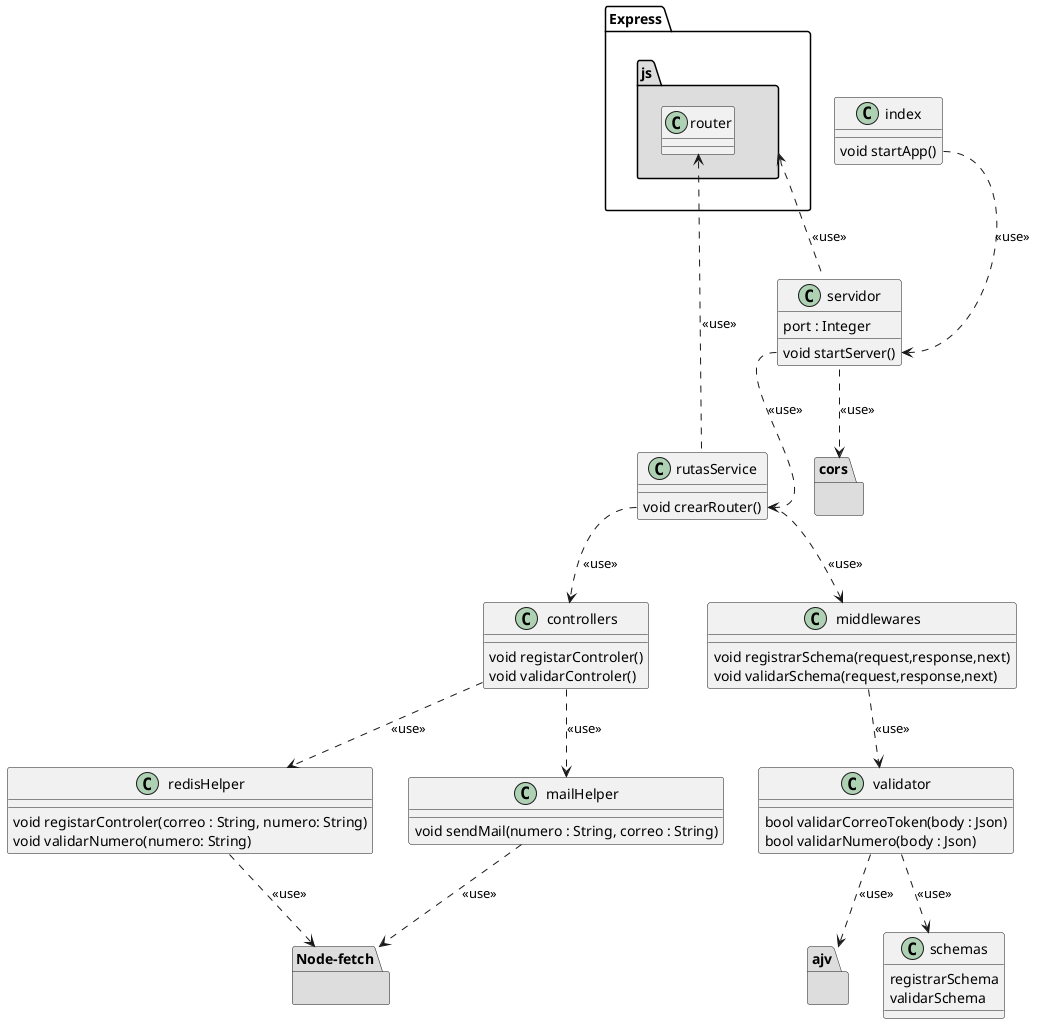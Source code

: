 @startuml
package "Express.js" #DDDDDD {
    class router
}
package "cors" #DDDDDD {

}
package "Node-fetch" #DDDDDD {

}
package "ajv" #DDDDDD {

}


class "index" {
    void startApp()
}
class "servidor" {
    port : Integer
    void startServer()
}

class "rutasService" {
    void crearRouter()
}

class "controllers" {
    void registarControler()
    void validarControler()
}

class "redisHelper" {
    void registarControler(correo : String, numero: String)
    void validarNumero(numero: String)
}


class "mailHelper" {
    void sendMail(numero : String, correo : String)
}

class "middlewares" {
    void registrarSchema(request,response,next)
    void validarSchema(request,response,next)
}

class "validator" {
    bool validarCorreoToken(body : Json)
    bool validarNumero(body : Json)
}

class "schemas" {
    registrarSchema
    validarSchema
}


Express.js <.. servidor  : "<<use>>"


index::startApp   ..>  servidor::startServer : "<<use>>"

servidor ..> cors : "<<use>>"
servidor::startServer ..> rutasService::crearRouter : "<<use>>"

rutasService::crearRouter ..> controllers : "<<use>>"
rutasService::crearRouter ..> middlewares : "<<use>>"
rutasService ..> router : "<<use>>"

controllers ..> redisHelper : "<<use>>"
controllers ..> mailHelper : "<<use>>"

redisHelper ..> "Node-fetch": "<<use>>"

mailHelper ..> "Node-fetch": "<<use>>"

middlewares ..> validator : "<<use>>"

validator ..> schemas : "<<use>>"
validator ..> ajv : "<<use>>"
@enduml